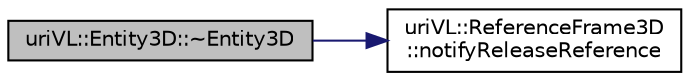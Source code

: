 digraph "uriVL::Entity3D::~Entity3D"
{
  edge [fontname="Helvetica",fontsize="10",labelfontname="Helvetica",labelfontsize="10"];
  node [fontname="Helvetica",fontsize="10",shape=record];
  rankdir="LR";
  Node1 [label="uriVL::Entity3D::~Entity3D",height=0.2,width=0.4,color="black", fillcolor="grey75", style="filled", fontcolor="black"];
  Node1 -> Node2 [color="midnightblue",fontsize="10",style="solid",fontname="Helvetica"];
  Node2 [label="uriVL::ReferenceFrame3D\l::notifyReleaseReference",height=0.2,width=0.4,color="black", fillcolor="white", style="filled",URL="$classuriVL_1_1ReferenceFrame3D.html#ae34f9724fa7f9d96db8bb9f6b90fb08e",tooltip="Called by a 3D entity that reports itself to this reference frame to tell it that it does not use it ..."];
}
